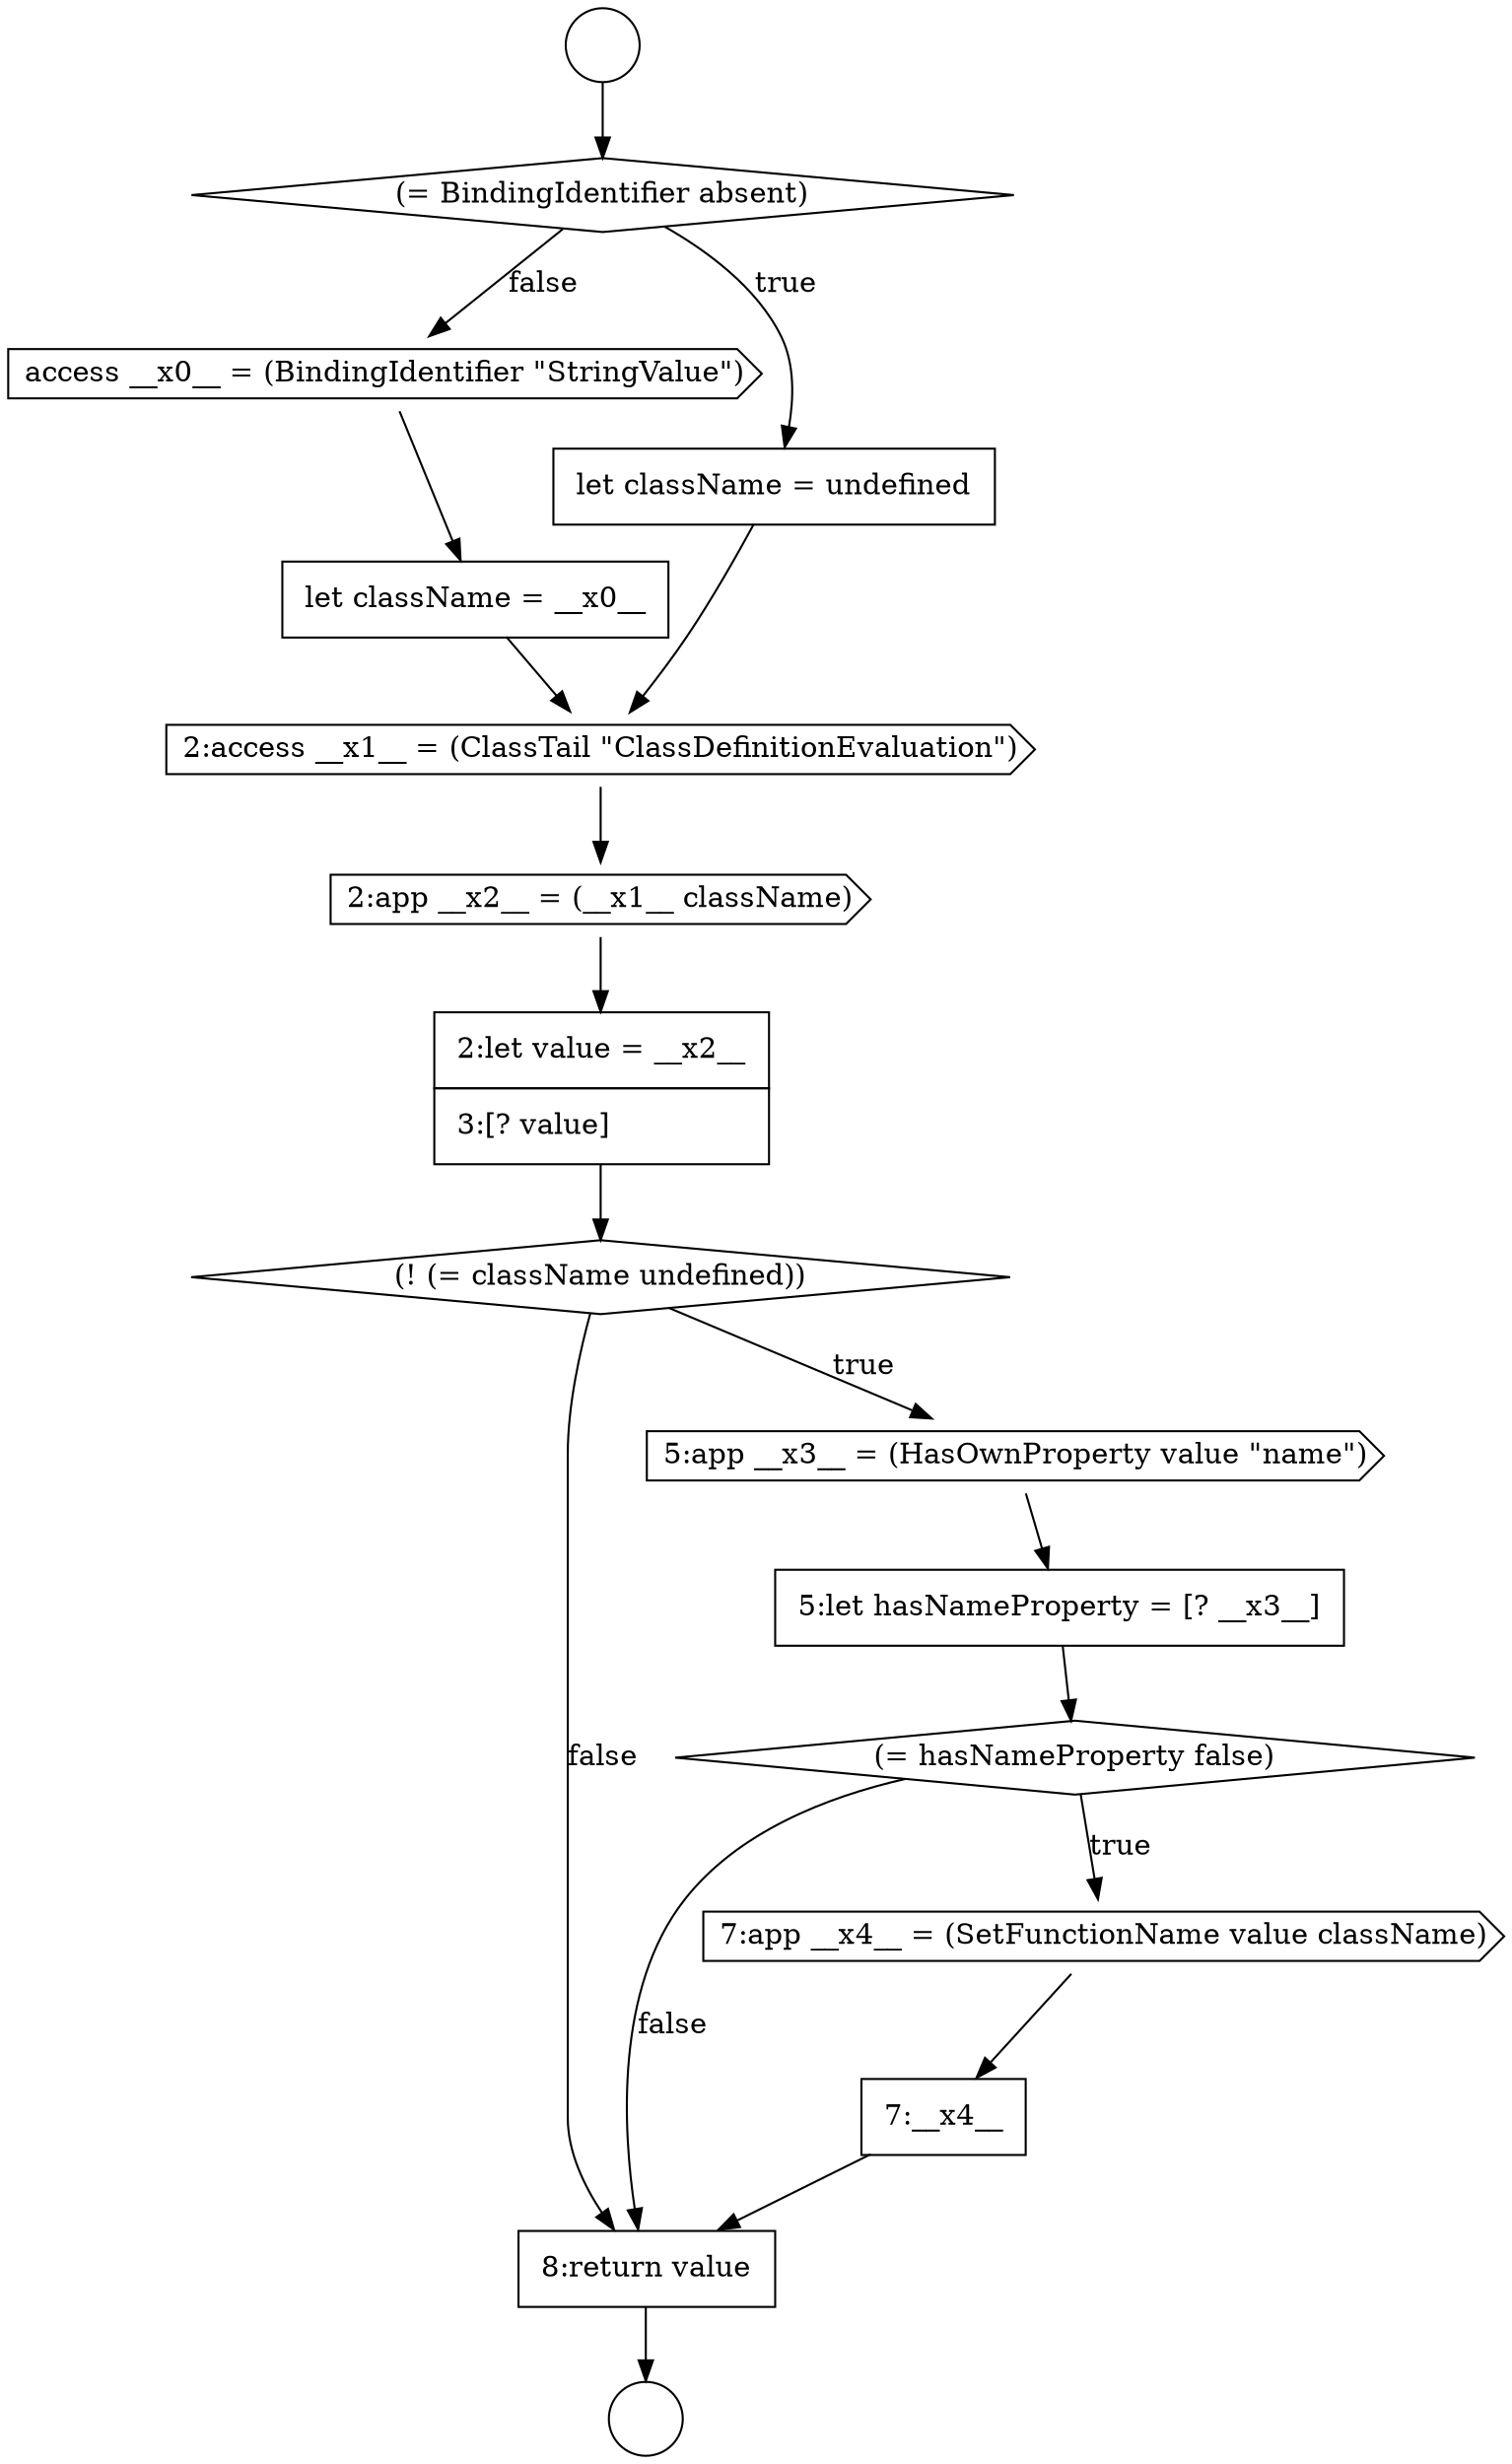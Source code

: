 digraph {
  node9373 [shape=none, margin=0, label=<<font color="black">
    <table border="0" cellborder="1" cellspacing="0" cellpadding="10">
      <tr><td align="left">2:let value = __x2__</td></tr>
      <tr><td align="left">3:[? value]</td></tr>
    </table>
  </font>> color="black" fillcolor="white" style=filled]
  node9379 [shape=none, margin=0, label=<<font color="black">
    <table border="0" cellborder="1" cellspacing="0" cellpadding="10">
      <tr><td align="left">7:__x4__</td></tr>
    </table>
  </font>> color="black" fillcolor="white" style=filled]
  node9380 [shape=none, margin=0, label=<<font color="black">
    <table border="0" cellborder="1" cellspacing="0" cellpadding="10">
      <tr><td align="left">8:return value</td></tr>
    </table>
  </font>> color="black" fillcolor="white" style=filled]
  node9376 [shape=none, margin=0, label=<<font color="black">
    <table border="0" cellborder="1" cellspacing="0" cellpadding="10">
      <tr><td align="left">5:let hasNameProperty = [? __x3__]</td></tr>
    </table>
  </font>> color="black" fillcolor="white" style=filled]
  node9374 [shape=diamond, label=<<font color="black">(! (= className undefined))</font>> color="black" fillcolor="white" style=filled]
  node9378 [shape=cds, label=<<font color="black">7:app __x4__ = (SetFunctionName value className)</font>> color="black" fillcolor="white" style=filled]
  node9369 [shape=cds, label=<<font color="black">access __x0__ = (BindingIdentifier &quot;StringValue&quot;)</font>> color="black" fillcolor="white" style=filled]
  node9368 [shape=none, margin=0, label=<<font color="black">
    <table border="0" cellborder="1" cellspacing="0" cellpadding="10">
      <tr><td align="left">let className = undefined</td></tr>
    </table>
  </font>> color="black" fillcolor="white" style=filled]
  node9365 [shape=circle label=" " color="black" fillcolor="white" style=filled]
  node9372 [shape=cds, label=<<font color="black">2:app __x2__ = (__x1__ className)</font>> color="black" fillcolor="white" style=filled]
  node9375 [shape=cds, label=<<font color="black">5:app __x3__ = (HasOwnProperty value &quot;name&quot;)</font>> color="black" fillcolor="white" style=filled]
  node9377 [shape=diamond, label=<<font color="black">(= hasNameProperty false)</font>> color="black" fillcolor="white" style=filled]
  node9371 [shape=cds, label=<<font color="black">2:access __x1__ = (ClassTail &quot;ClassDefinitionEvaluation&quot;)</font>> color="black" fillcolor="white" style=filled]
  node9366 [shape=circle label=" " color="black" fillcolor="white" style=filled]
  node9367 [shape=diamond, label=<<font color="black">(= BindingIdentifier absent)</font>> color="black" fillcolor="white" style=filled]
  node9370 [shape=none, margin=0, label=<<font color="black">
    <table border="0" cellborder="1" cellspacing="0" cellpadding="10">
      <tr><td align="left">let className = __x0__</td></tr>
    </table>
  </font>> color="black" fillcolor="white" style=filled]
  node9367 -> node9368 [label=<<font color="black">true</font>> color="black"]
  node9367 -> node9369 [label=<<font color="black">false</font>> color="black"]
  node9378 -> node9379 [ color="black"]
  node9374 -> node9375 [label=<<font color="black">true</font>> color="black"]
  node9374 -> node9380 [label=<<font color="black">false</font>> color="black"]
  node9373 -> node9374 [ color="black"]
  node9371 -> node9372 [ color="black"]
  node9376 -> node9377 [ color="black"]
  node9375 -> node9376 [ color="black"]
  node9380 -> node9366 [ color="black"]
  node9365 -> node9367 [ color="black"]
  node9372 -> node9373 [ color="black"]
  node9370 -> node9371 [ color="black"]
  node9368 -> node9371 [ color="black"]
  node9377 -> node9378 [label=<<font color="black">true</font>> color="black"]
  node9377 -> node9380 [label=<<font color="black">false</font>> color="black"]
  node9379 -> node9380 [ color="black"]
  node9369 -> node9370 [ color="black"]
}
